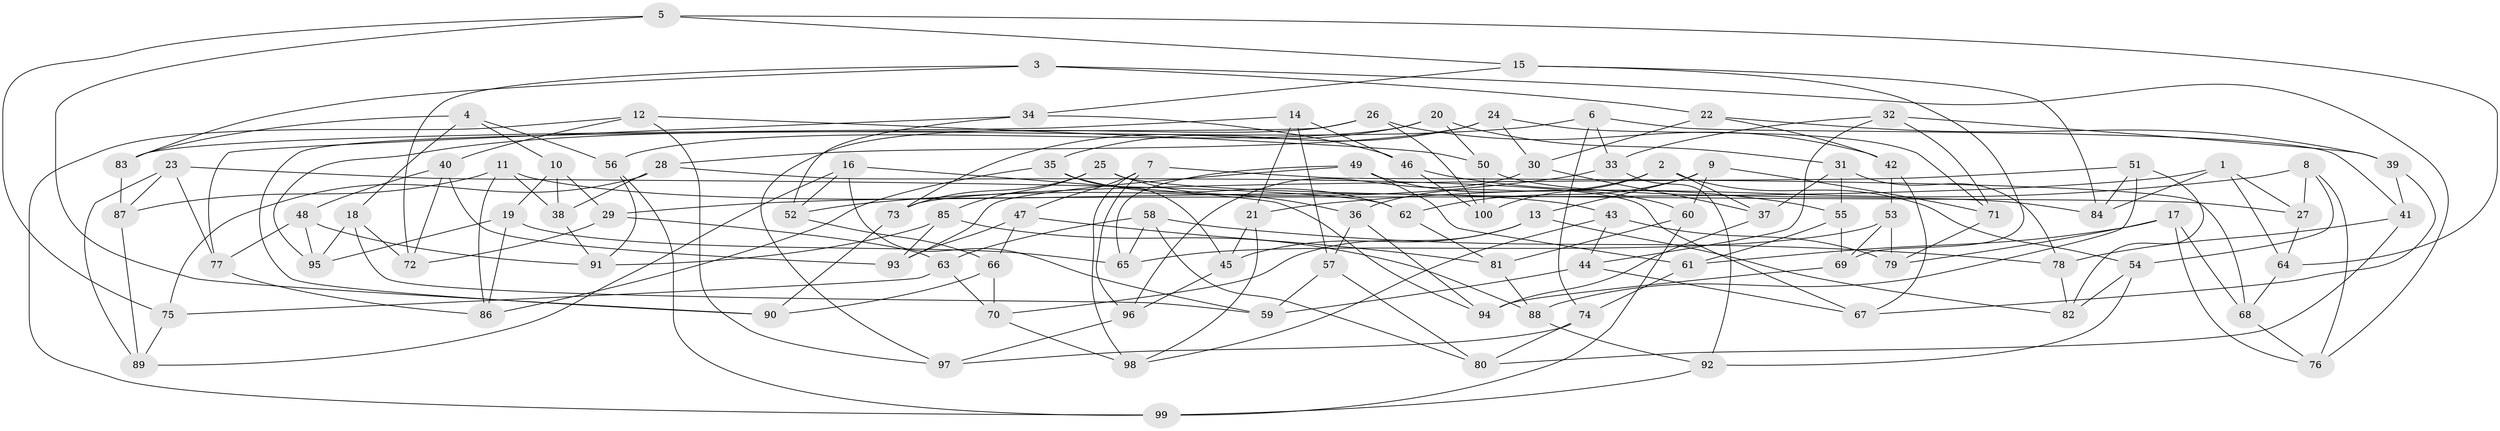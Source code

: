 // Generated by graph-tools (version 1.1) at 2025/11/02/21/25 10:11:16]
// undirected, 100 vertices, 200 edges
graph export_dot {
graph [start="1"]
  node [color=gray90,style=filled];
  1;
  2;
  3;
  4;
  5;
  6;
  7;
  8;
  9;
  10;
  11;
  12;
  13;
  14;
  15;
  16;
  17;
  18;
  19;
  20;
  21;
  22;
  23;
  24;
  25;
  26;
  27;
  28;
  29;
  30;
  31;
  32;
  33;
  34;
  35;
  36;
  37;
  38;
  39;
  40;
  41;
  42;
  43;
  44;
  45;
  46;
  47;
  48;
  49;
  50;
  51;
  52;
  53;
  54;
  55;
  56;
  57;
  58;
  59;
  60;
  61;
  62;
  63;
  64;
  65;
  66;
  67;
  68;
  69;
  70;
  71;
  72;
  73;
  74;
  75;
  76;
  77;
  78;
  79;
  80;
  81;
  82;
  83;
  84;
  85;
  86;
  87;
  88;
  89;
  90;
  91;
  92;
  93;
  94;
  95;
  96;
  97;
  98;
  99;
  100;
  1 -- 84;
  1 -- 64;
  1 -- 29;
  1 -- 27;
  2 -- 36;
  2 -- 37;
  2 -- 54;
  2 -- 100;
  3 -- 83;
  3 -- 72;
  3 -- 76;
  3 -- 22;
  4 -- 83;
  4 -- 18;
  4 -- 10;
  4 -- 56;
  5 -- 75;
  5 -- 64;
  5 -- 90;
  5 -- 15;
  6 -- 33;
  6 -- 41;
  6 -- 74;
  6 -- 95;
  7 -- 47;
  7 -- 96;
  7 -- 98;
  7 -- 68;
  8 -- 21;
  8 -- 27;
  8 -- 54;
  8 -- 76;
  9 -- 71;
  9 -- 60;
  9 -- 62;
  9 -- 13;
  10 -- 29;
  10 -- 38;
  10 -- 19;
  11 -- 43;
  11 -- 87;
  11 -- 86;
  11 -- 38;
  12 -- 50;
  12 -- 99;
  12 -- 97;
  12 -- 40;
  13 -- 70;
  13 -- 82;
  13 -- 45;
  14 -- 83;
  14 -- 21;
  14 -- 57;
  14 -- 46;
  15 -- 69;
  15 -- 84;
  15 -- 34;
  16 -- 94;
  16 -- 59;
  16 -- 52;
  16 -- 89;
  17 -- 76;
  17 -- 61;
  17 -- 68;
  17 -- 79;
  18 -- 95;
  18 -- 72;
  18 -- 59;
  19 -- 95;
  19 -- 86;
  19 -- 65;
  20 -- 50;
  20 -- 31;
  20 -- 73;
  20 -- 56;
  21 -- 98;
  21 -- 45;
  22 -- 39;
  22 -- 30;
  22 -- 42;
  23 -- 77;
  23 -- 62;
  23 -- 89;
  23 -- 87;
  24 -- 30;
  24 -- 28;
  24 -- 71;
  24 -- 35;
  25 -- 27;
  25 -- 85;
  25 -- 36;
  25 -- 73;
  26 -- 97;
  26 -- 90;
  26 -- 100;
  26 -- 42;
  27 -- 64;
  28 -- 67;
  28 -- 38;
  28 -- 75;
  29 -- 72;
  29 -- 63;
  30 -- 96;
  30 -- 37;
  31 -- 37;
  31 -- 78;
  31 -- 55;
  32 -- 39;
  32 -- 44;
  32 -- 71;
  32 -- 33;
  33 -- 92;
  33 -- 52;
  34 -- 52;
  34 -- 77;
  34 -- 46;
  35 -- 62;
  35 -- 45;
  35 -- 86;
  36 -- 94;
  36 -- 57;
  37 -- 94;
  38 -- 91;
  39 -- 41;
  39 -- 67;
  40 -- 93;
  40 -- 48;
  40 -- 72;
  41 -- 78;
  41 -- 80;
  42 -- 67;
  42 -- 53;
  43 -- 79;
  43 -- 44;
  43 -- 98;
  44 -- 67;
  44 -- 59;
  45 -- 96;
  46 -- 55;
  46 -- 100;
  47 -- 66;
  47 -- 81;
  47 -- 93;
  48 -- 77;
  48 -- 95;
  48 -- 91;
  49 -- 61;
  49 -- 60;
  49 -- 93;
  49 -- 65;
  50 -- 84;
  50 -- 100;
  51 -- 84;
  51 -- 82;
  51 -- 88;
  51 -- 73;
  52 -- 66;
  53 -- 65;
  53 -- 69;
  53 -- 79;
  54 -- 92;
  54 -- 82;
  55 -- 61;
  55 -- 69;
  56 -- 99;
  56 -- 91;
  57 -- 80;
  57 -- 59;
  58 -- 65;
  58 -- 80;
  58 -- 63;
  58 -- 78;
  60 -- 81;
  60 -- 99;
  61 -- 74;
  62 -- 81;
  63 -- 70;
  63 -- 75;
  64 -- 68;
  66 -- 70;
  66 -- 90;
  68 -- 76;
  69 -- 94;
  70 -- 98;
  71 -- 79;
  73 -- 90;
  74 -- 80;
  74 -- 97;
  75 -- 89;
  77 -- 86;
  78 -- 82;
  81 -- 88;
  83 -- 87;
  85 -- 93;
  85 -- 91;
  85 -- 88;
  87 -- 89;
  88 -- 92;
  92 -- 99;
  96 -- 97;
}

